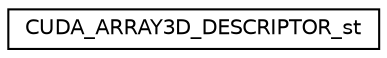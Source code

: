 digraph G
{
  edge [fontname="Helvetica",fontsize="10",labelfontname="Helvetica",labelfontsize="10"];
  node [fontname="Helvetica",fontsize="10",shape=record];
  rankdir=LR;
  Node1 [label="CUDA_ARRAY3D_DESCRIPTOR_st",height=0.2,width=0.4,color="black", fillcolor="white", style="filled",URL="$da/d4d/structCUDA__ARRAY3D__DESCRIPTOR__st.html"];
}
